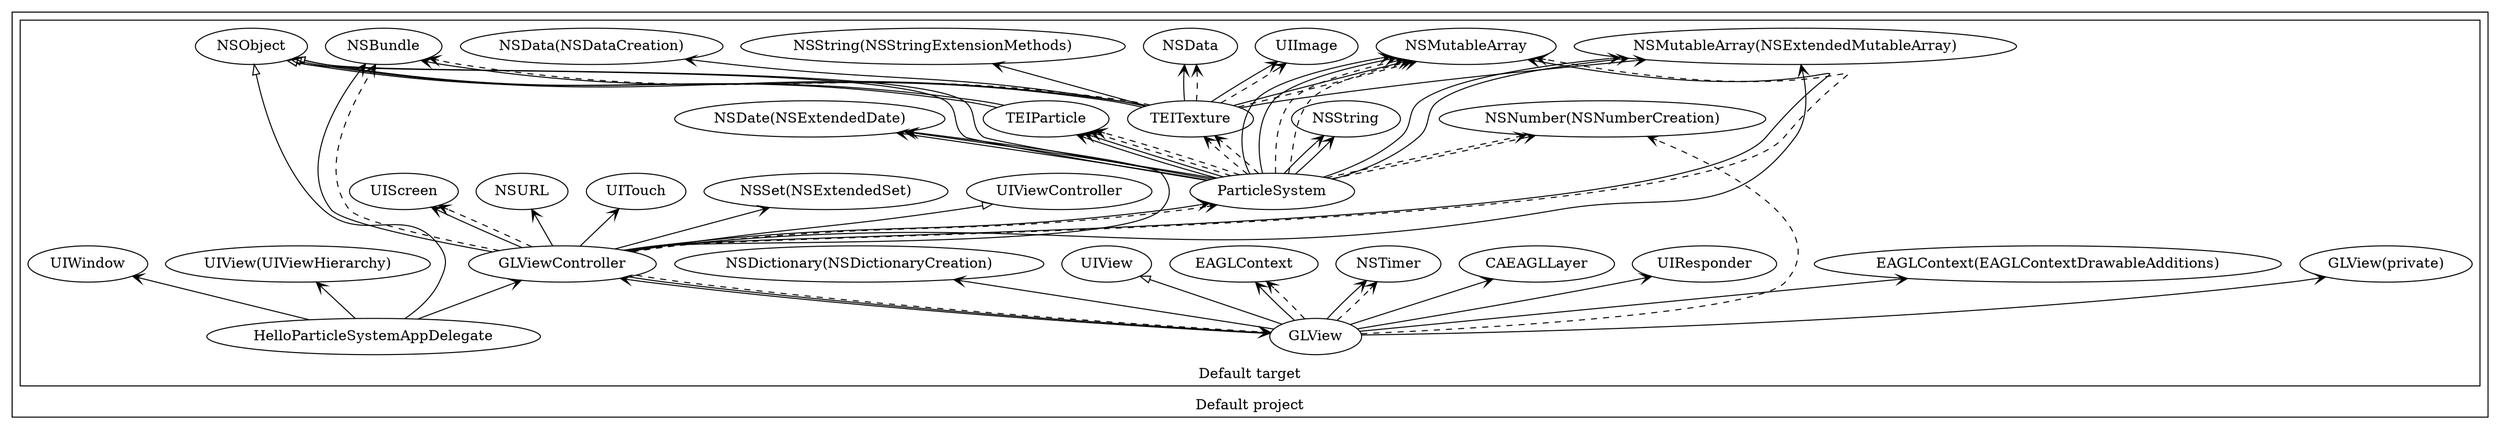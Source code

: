 digraph G
{
  rankdir="BT"
  overlap = scale
  layers="associations:instantiations:extensions:inheritance"

  subgraph cluster_project_Default_project
  {
    label="Default project"

    subgraph cluster_target_Default_target
    {
      label="Default target"

      node[label="GLView"] class_GLView_Default_target_Default_project
      node[label="UIView"] class_UIView_Default_target_Default_project
      node[label="EAGLContext"] class_EAGLContext_Default_target_Default_project
      node[label="NSTimer"] class_NSTimer_Default_target_Default_project
      node[label="CAEAGLLayer"] class_CAEAGLLayer_Default_target_Default_project
      node[label="GLViewController"] class_GLViewController_Default_target_Default_project
      node[label="UIResponder"] class_UIResponder_Default_target_Default_project
      node[label="NSNumber(NSNumberCreation)"] category_NSNumber_NSNumberCreation__Default_target_Default_project
      node[label="EAGLContext(EAGLContextDrawableAdditions)"] category_EAGLContext_EAGLContextDrawableAdditions__Default_target_Default_project
      node[label="GLView(private)"] category_GLView_private__Default_target_Default_project
      node[label="NSDictionary(NSDictionaryCreation)"] category_NSDictionary_NSDictionaryCreation__Default_target_Default_project
      node[label="UIViewController"] class_UIViewController_Default_target_Default_project
      node[label="NSBundle"] class_NSBundle_Default_target_Default_project
      node[label="NSMutableArray"] class_NSMutableArray_Default_target_Default_project
      node[label="ParticleSystem"] class_ParticleSystem_Default_target_Default_project
      node[label="UIScreen"] class_UIScreen_Default_target_Default_project
      node[label="NSURL"] class_NSURL_Default_target_Default_project
      node[label="UITouch"] class_UITouch_Default_target_Default_project
      node[label="NSDate(NSExtendedDate)"] category_NSDate_NSExtendedDate__Default_target_Default_project
      node[label="NSMutableArray(NSExtendedMutableArray)"] category_NSMutableArray_NSExtendedMutableArray__Default_target_Default_project
      node[label="NSSet(NSExtendedSet)"] category_NSSet_NSExtendedSet__Default_target_Default_project
      node[label="NSObject"] class_NSObject_Default_target_Default_project
      node[label="TEIParticle"] class_TEIParticle_Default_target_Default_project
      node[label="TEITexture"] class_TEITexture_Default_target_Default_project
      node[label="NSString"] class_NSString_Default_target_Default_project
      node[label="HelloParticleSystemAppDelegate"] class_HelloParticleSystemAppDelegate_Default_target_Default_project
      node[label="UIWindow"] class_UIWindow_Default_target_Default_project
      node[label="UIView(UIViewHierarchy)"] category_UIView_UIViewHierarchy__Default_target_Default_project
      node[label="NSData"] class_NSData_Default_target_Default_project
      node[label="UIImage"] class_UIImage_Default_target_Default_project
      node[label="NSData(NSDataCreation)"] category_NSData_NSDataCreation__Default_target_Default_project
      node[label="NSString(NSStringExtensionMethods)"] category_NSString_NSStringExtensionMethods__Default_target_Default_project
    }

  }

  edge [arrowhead = open, style = solid, layer = "associations"]
  class_GLView_Default_target_Default_project -> category_EAGLContext_EAGLContextDrawableAdditions__Default_target_Default_project
  class_GLView_Default_target_Default_project -> category_GLView_private__Default_target_Default_project
  class_GLView_Default_target_Default_project -> category_NSDictionary_NSDictionaryCreation__Default_target_Default_project
  class_GLView_Default_target_Default_project -> class_CAEAGLLayer_Default_target_Default_project
  class_GLView_Default_target_Default_project -> class_EAGLContext_Default_target_Default_project
  class_GLView_Default_target_Default_project -> class_GLViewController_Default_target_Default_project
  class_GLView_Default_target_Default_project -> class_NSTimer_Default_target_Default_project
  class_GLView_Default_target_Default_project -> class_UIResponder_Default_target_Default_project
  class_GLViewController_Default_target_Default_project -> category_NSDate_NSExtendedDate__Default_target_Default_project
  class_GLViewController_Default_target_Default_project -> category_NSMutableArray_NSExtendedMutableArray__Default_target_Default_project
  class_GLViewController_Default_target_Default_project -> category_NSSet_NSExtendedSet__Default_target_Default_project
  class_GLViewController_Default_target_Default_project -> class_GLView_Default_target_Default_project
  class_GLViewController_Default_target_Default_project -> class_NSBundle_Default_target_Default_project
  class_GLViewController_Default_target_Default_project -> class_NSMutableArray_Default_target_Default_project
  class_GLViewController_Default_target_Default_project -> class_NSURL_Default_target_Default_project
  class_GLViewController_Default_target_Default_project -> class_ParticleSystem_Default_target_Default_project
  class_GLViewController_Default_target_Default_project -> class_UIScreen_Default_target_Default_project
  class_GLViewController_Default_target_Default_project -> class_UITouch_Default_target_Default_project
  class_ParticleSystem_Default_target_Default_project -> category_NSDate_NSExtendedDate__Default_target_Default_project
  class_ParticleSystem_Default_target_Default_project -> category_NSMutableArray_NSExtendedMutableArray__Default_target_Default_project
  class_ParticleSystem_Default_target_Default_project -> class_NSMutableArray_Default_target_Default_project
  class_ParticleSystem_Default_target_Default_project -> class_NSString_Default_target_Default_project
  class_ParticleSystem_Default_target_Default_project -> class_TEIParticle_Default_target_Default_project
  class_HelloParticleSystemAppDelegate_Default_target_Default_project -> category_UIView_UIViewHierarchy__Default_target_Default_project
  class_HelloParticleSystemAppDelegate_Default_target_Default_project -> class_GLViewController_Default_target_Default_project
  class_HelloParticleSystemAppDelegate_Default_target_Default_project -> class_UIWindow_Default_target_Default_project
  class_TEITexture_Default_target_Default_project -> category_NSData_NSDataCreation__Default_target_Default_project
  class_TEITexture_Default_target_Default_project -> category_NSMutableArray_NSExtendedMutableArray__Default_target_Default_project
  class_TEITexture_Default_target_Default_project -> category_NSString_NSStringExtensionMethods__Default_target_Default_project
  class_TEITexture_Default_target_Default_project -> class_NSBundle_Default_target_Default_project
  class_TEITexture_Default_target_Default_project -> class_NSData_Default_target_Default_project
  class_TEITexture_Default_target_Default_project -> class_NSMutableArray_Default_target_Default_project
  class_TEITexture_Default_target_Default_project -> class_UIImage_Default_target_Default_project
  class_ParticleSystem_Default_target_Default_project -> category_NSDate_NSExtendedDate__Default_target_Default_project
  class_ParticleSystem_Default_target_Default_project -> category_NSMutableArray_NSExtendedMutableArray__Default_target_Default_project
  class_ParticleSystem_Default_target_Default_project -> class_NSMutableArray_Default_target_Default_project
  class_ParticleSystem_Default_target_Default_project -> class_NSString_Default_target_Default_project
  class_ParticleSystem_Default_target_Default_project -> class_TEIParticle_Default_target_Default_project

  edge [arrowhead = open, style = dashed, layer = "instantiations"]
  class_GLView_Default_target_Default_project -> category_NSNumber_NSNumberCreation__Default_target_Default_project
  class_GLView_Default_target_Default_project -> class_EAGLContext_Default_target_Default_project
  class_GLView_Default_target_Default_project -> class_NSTimer_Default_target_Default_project
  class_GLViewController_Default_target_Default_project -> class_GLView_Default_target_Default_project
  class_GLViewController_Default_target_Default_project -> class_NSBundle_Default_target_Default_project
  class_GLViewController_Default_target_Default_project -> class_NSMutableArray_Default_target_Default_project
  class_GLViewController_Default_target_Default_project -> class_ParticleSystem_Default_target_Default_project
  class_GLViewController_Default_target_Default_project -> class_UIScreen_Default_target_Default_project
  class_ParticleSystem_Default_target_Default_project -> category_NSNumber_NSNumberCreation__Default_target_Default_project
  class_ParticleSystem_Default_target_Default_project -> class_NSMutableArray_Default_target_Default_project
  class_ParticleSystem_Default_target_Default_project -> class_TEIParticle_Default_target_Default_project
  class_ParticleSystem_Default_target_Default_project -> class_TEITexture_Default_target_Default_project
  class_TEITexture_Default_target_Default_project -> class_NSBundle_Default_target_Default_project
  class_TEITexture_Default_target_Default_project -> class_NSData_Default_target_Default_project
  class_TEITexture_Default_target_Default_project -> class_NSMutableArray_Default_target_Default_project
  class_TEITexture_Default_target_Default_project -> class_UIImage_Default_target_Default_project
  class_ParticleSystem_Default_target_Default_project -> category_NSNumber_NSNumberCreation__Default_target_Default_project
  class_ParticleSystem_Default_target_Default_project -> class_NSMutableArray_Default_target_Default_project
  class_ParticleSystem_Default_target_Default_project -> class_TEIParticle_Default_target_Default_project
  class_ParticleSystem_Default_target_Default_project -> class_TEITexture_Default_target_Default_project

  edge [arrowhead = ediamond, style = solid, layer = "extensions"]

  edge [arrowhead = empty, style = solid, layer = "inheritance"]
  class_GLView_Default_target_Default_project -> class_UIView_Default_target_Default_project
  class_GLViewController_Default_target_Default_project -> class_UIViewController_Default_target_Default_project
  class_ParticleSystem_Default_target_Default_project -> class_NSObject_Default_target_Default_project
  class_TEIParticle_Default_target_Default_project -> class_NSObject_Default_target_Default_project
  class_HelloParticleSystemAppDelegate_Default_target_Default_project -> class_NSObject_Default_target_Default_project
  class_TEITexture_Default_target_Default_project -> class_NSObject_Default_target_Default_project
  class_ParticleSystem_Default_target_Default_project -> class_NSObject_Default_target_Default_project
  class_TEIParticle_Default_target_Default_project -> class_NSObject_Default_target_Default_project

}

